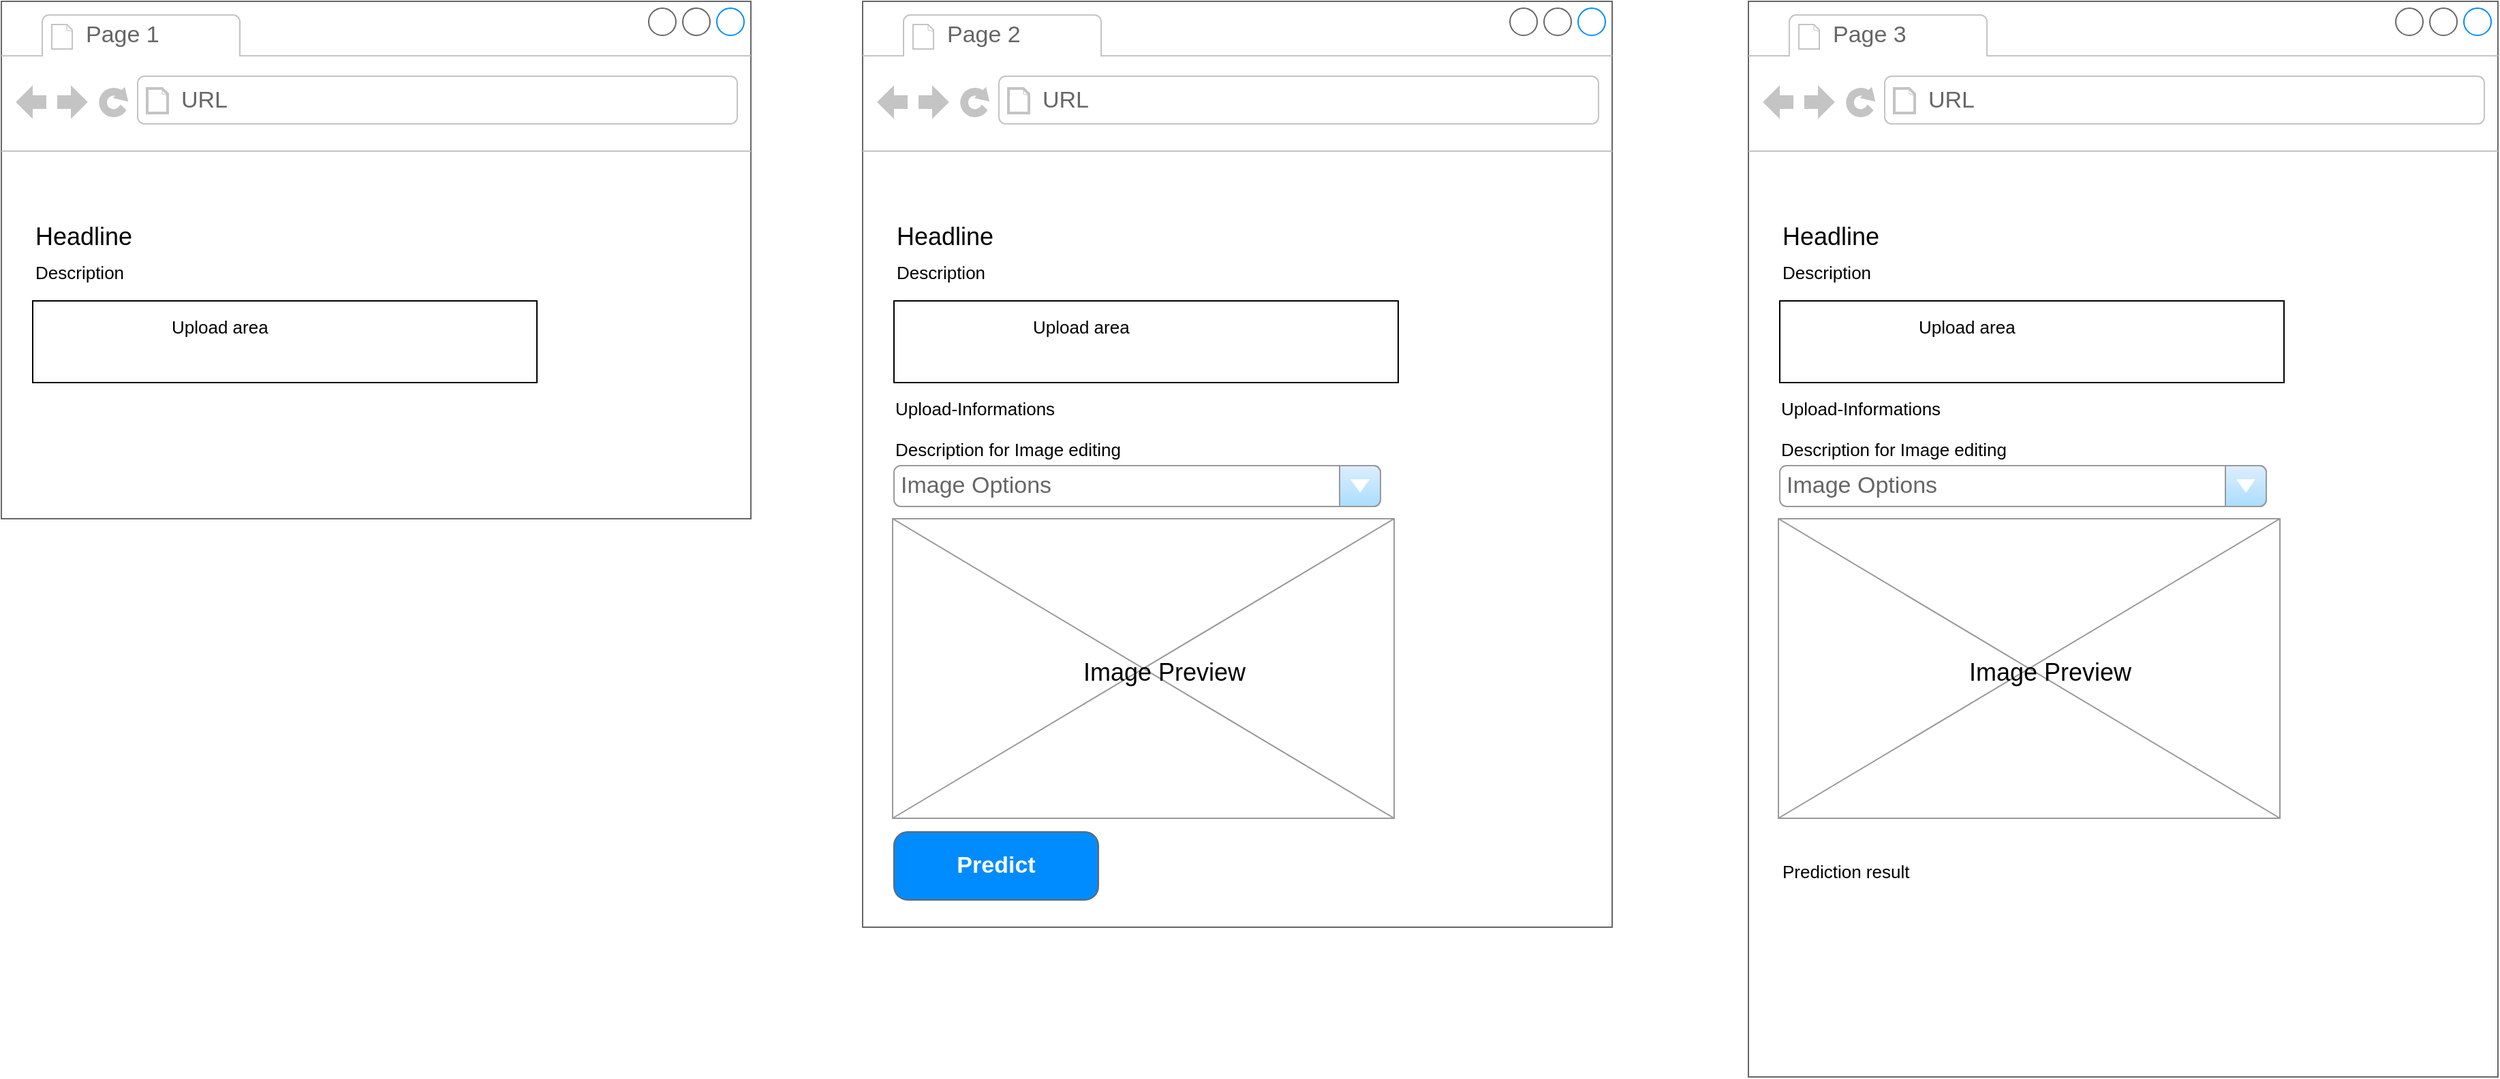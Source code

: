 <mxfile version="14.1.8" type="onedrive"><diagram name="Page-1" id="f1b7ffb7-ca1e-a977-7cf5-a751b3c06c05"><mxGraphModel dx="3389" dy="3118" grid="1" gridSize="10" guides="1" tooltips="1" connect="1" arrows="1" fold="1" page="1" pageScale="1" pageWidth="826" pageHeight="1169" background="none" math="0" shadow="0"><root><mxCell id="0"/><mxCell id="1" parent="0"/><mxCell id="PnhVVwb88Mfm7WnXYhIK-67" value="" style="strokeWidth=1;shadow=0;dashed=0;align=center;html=1;shape=mxgraph.mockup.containers.browserWindow;rSize=0;strokeColor=#666666;strokeColor2=#008cff;strokeColor3=#c4c4c4;mainText=,;recursiveResize=0;fontSize=13;" vertex="1" parent="1"><mxGeometry x="138" y="-1130" width="550" height="380" as="geometry"/></mxCell><mxCell id="PnhVVwb88Mfm7WnXYhIK-68" value="Page 1" style="strokeWidth=1;shadow=0;dashed=0;align=center;html=1;shape=mxgraph.mockup.containers.anchor;fontSize=17;fontColor=#666666;align=left;" vertex="1" parent="PnhVVwb88Mfm7WnXYhIK-67"><mxGeometry x="60" y="12" width="110" height="26" as="geometry"/></mxCell><mxCell id="PnhVVwb88Mfm7WnXYhIK-69" value="URL" style="strokeWidth=1;shadow=0;dashed=0;align=center;html=1;shape=mxgraph.mockup.containers.anchor;rSize=0;fontSize=17;fontColor=#666666;align=left;" vertex="1" parent="PnhVVwb88Mfm7WnXYhIK-67"><mxGeometry x="130" y="60" width="250" height="26" as="geometry"/></mxCell><mxCell id="2" value="Headline" style="text;spacingTop=-5;fontSize=18;fontStyle=0" parent="1" vertex="1"><mxGeometry x="161" y="-970" width="230" height="20" as="geometry"/></mxCell><mxCell id="PnhVVwb88Mfm7WnXYhIK-61" value="Description" style="text;spacingTop=-5;fontSize=13;fontStyle=0" vertex="1" parent="1"><mxGeometry x="161" y="-940" width="230" height="20" as="geometry"/></mxCell><mxCell id="PnhVVwb88Mfm7WnXYhIK-64" value="" style="rounded=0;whiteSpace=wrap;html=1;fontSize=13;" vertex="1" parent="1"><mxGeometry x="161" y="-910" width="370" height="60" as="geometry"/></mxCell><mxCell id="PnhVVwb88Mfm7WnXYhIK-65" value="" style="shape=image;html=1;verticalAlign=top;verticalLabelPosition=bottom;labelBackgroundColor=#ffffff;imageAspect=0;aspect=fixed;image=https://cdn4.iconfinder.com/data/icons/ionicons/512/icon-upload-128.png;fontSize=13;" vertex="1" parent="1"><mxGeometry x="201" y="-910" width="60" height="60" as="geometry"/></mxCell><mxCell id="PnhVVwb88Mfm7WnXYhIK-66" value="Upload area" style="text;spacingTop=-5;fontSize=13;fontStyle=0" vertex="1" parent="1"><mxGeometry x="261" y="-900" width="230" height="20" as="geometry"/></mxCell><mxCell id="PnhVVwb88Mfm7WnXYhIK-70" value="" style="strokeWidth=1;shadow=0;dashed=0;align=center;html=1;shape=mxgraph.mockup.containers.browserWindow;rSize=0;strokeColor=#666666;strokeColor2=#008cff;strokeColor3=#c4c4c4;mainText=,;recursiveResize=0;fontSize=13;" vertex="1" parent="1"><mxGeometry x="770" y="-1130" width="550" height="680" as="geometry"/></mxCell><mxCell id="PnhVVwb88Mfm7WnXYhIK-71" value="Page 2" style="strokeWidth=1;shadow=0;dashed=0;align=center;html=1;shape=mxgraph.mockup.containers.anchor;fontSize=17;fontColor=#666666;align=left;" vertex="1" parent="PnhVVwb88Mfm7WnXYhIK-70"><mxGeometry x="60" y="12" width="110" height="26" as="geometry"/></mxCell><mxCell id="PnhVVwb88Mfm7WnXYhIK-72" value="URL" style="strokeWidth=1;shadow=0;dashed=0;align=center;html=1;shape=mxgraph.mockup.containers.anchor;rSize=0;fontSize=17;fontColor=#666666;align=left;" vertex="1" parent="PnhVVwb88Mfm7WnXYhIK-70"><mxGeometry x="130" y="60" width="250" height="26" as="geometry"/></mxCell><mxCell id="PnhVVwb88Mfm7WnXYhIK-78" value="Upload-Informations" style="text;spacingTop=-5;fontSize=13;fontStyle=0" vertex="1" parent="PnhVVwb88Mfm7WnXYhIK-70"><mxGeometry x="22" y="290" width="230" height="20" as="geometry"/></mxCell><mxCell id="PnhVVwb88Mfm7WnXYhIK-79" value="Description for Image editing" style="text;spacingTop=-5;fontSize=13;fontStyle=0" vertex="1" parent="PnhVVwb88Mfm7WnXYhIK-70"><mxGeometry x="22" y="320" width="230" height="20" as="geometry"/></mxCell><mxCell id="PnhVVwb88Mfm7WnXYhIK-81" value="" style="verticalLabelPosition=bottom;shadow=0;dashed=0;align=center;html=1;verticalAlign=top;strokeWidth=1;shape=mxgraph.mockup.graphics.simpleIcon;strokeColor=#999999;fontSize=13;" vertex="1" parent="PnhVVwb88Mfm7WnXYhIK-70"><mxGeometry x="22" y="380" width="368" height="220" as="geometry"/></mxCell><mxCell id="PnhVVwb88Mfm7WnXYhIK-82" value="Image Options" style="strokeWidth=1;shadow=0;dashed=0;align=center;html=1;shape=mxgraph.mockup.forms.comboBox;strokeColor=#999999;fillColor=#ddeeff;align=left;fillColor2=#aaddff;mainText=;fontColor=#666666;fontSize=17;spacingLeft=3;" vertex="1" parent="PnhVVwb88Mfm7WnXYhIK-70"><mxGeometry x="23" y="341" width="357" height="30" as="geometry"/></mxCell><mxCell id="PnhVVwb88Mfm7WnXYhIK-83" value="Image Preview" style="text;spacingTop=-5;fontSize=18;fontStyle=0" vertex="1" parent="PnhVVwb88Mfm7WnXYhIK-70"><mxGeometry x="160" y="480" width="140" height="20" as="geometry"/></mxCell><mxCell id="PnhVVwb88Mfm7WnXYhIK-84" value="Predict" style="strokeWidth=1;shadow=0;dashed=0;align=center;html=1;shape=mxgraph.mockup.buttons.button;strokeColor=#666666;fontColor=#ffffff;mainText=;buttonStyle=round;fontSize=17;fontStyle=1;fillColor=#008cff;whiteSpace=wrap;" vertex="1" parent="PnhVVwb88Mfm7WnXYhIK-70"><mxGeometry x="23" y="610" width="150" height="50" as="geometry"/></mxCell><mxCell id="PnhVVwb88Mfm7WnXYhIK-73" value="Headline" style="text;spacingTop=-5;fontSize=18;fontStyle=0" vertex="1" parent="1"><mxGeometry x="793" y="-970" width="230" height="20" as="geometry"/></mxCell><mxCell id="PnhVVwb88Mfm7WnXYhIK-74" value="Description" style="text;spacingTop=-5;fontSize=13;fontStyle=0" vertex="1" parent="1"><mxGeometry x="793" y="-940" width="230" height="20" as="geometry"/></mxCell><mxCell id="PnhVVwb88Mfm7WnXYhIK-75" value="" style="rounded=0;whiteSpace=wrap;html=1;fontSize=13;" vertex="1" parent="1"><mxGeometry x="793" y="-910" width="370" height="60" as="geometry"/></mxCell><mxCell id="PnhVVwb88Mfm7WnXYhIK-76" value="" style="shape=image;html=1;verticalAlign=top;verticalLabelPosition=bottom;labelBackgroundColor=#ffffff;imageAspect=0;aspect=fixed;image=https://cdn4.iconfinder.com/data/icons/ionicons/512/icon-upload-128.png;fontSize=13;" vertex="1" parent="1"><mxGeometry x="833" y="-910" width="60" height="60" as="geometry"/></mxCell><mxCell id="PnhVVwb88Mfm7WnXYhIK-77" value="Upload area" style="text;spacingTop=-5;fontSize=13;fontStyle=0" vertex="1" parent="1"><mxGeometry x="893" y="-900" width="230" height="20" as="geometry"/></mxCell><mxCell id="PnhVVwb88Mfm7WnXYhIK-99" value="" style="strokeWidth=1;shadow=0;dashed=0;align=center;html=1;shape=mxgraph.mockup.containers.browserWindow;rSize=0;strokeColor=#666666;strokeColor2=#008cff;strokeColor3=#c4c4c4;mainText=,;recursiveResize=0;fontSize=13;" vertex="1" parent="1"><mxGeometry x="1420" y="-1130" width="550" height="790" as="geometry"/></mxCell><mxCell id="PnhVVwb88Mfm7WnXYhIK-100" value="Page 3" style="strokeWidth=1;shadow=0;dashed=0;align=center;html=1;shape=mxgraph.mockup.containers.anchor;fontSize=17;fontColor=#666666;align=left;" vertex="1" parent="PnhVVwb88Mfm7WnXYhIK-99"><mxGeometry x="60" y="12" width="110" height="26" as="geometry"/></mxCell><mxCell id="PnhVVwb88Mfm7WnXYhIK-101" value="URL" style="strokeWidth=1;shadow=0;dashed=0;align=center;html=1;shape=mxgraph.mockup.containers.anchor;rSize=0;fontSize=17;fontColor=#666666;align=left;" vertex="1" parent="PnhVVwb88Mfm7WnXYhIK-99"><mxGeometry x="130" y="60" width="250" height="26" as="geometry"/></mxCell><mxCell id="PnhVVwb88Mfm7WnXYhIK-102" value="Upload-Informations" style="text;spacingTop=-5;fontSize=13;fontStyle=0" vertex="1" parent="PnhVVwb88Mfm7WnXYhIK-99"><mxGeometry x="22" y="290" width="230" height="20" as="geometry"/></mxCell><mxCell id="PnhVVwb88Mfm7WnXYhIK-103" value="Description for Image editing" style="text;spacingTop=-5;fontSize=13;fontStyle=0" vertex="1" parent="PnhVVwb88Mfm7WnXYhIK-99"><mxGeometry x="22" y="320" width="230" height="20" as="geometry"/></mxCell><mxCell id="PnhVVwb88Mfm7WnXYhIK-104" value="" style="verticalLabelPosition=bottom;shadow=0;dashed=0;align=center;html=1;verticalAlign=top;strokeWidth=1;shape=mxgraph.mockup.graphics.simpleIcon;strokeColor=#999999;fontSize=13;" vertex="1" parent="PnhVVwb88Mfm7WnXYhIK-99"><mxGeometry x="22" y="380" width="368" height="220" as="geometry"/></mxCell><mxCell id="PnhVVwb88Mfm7WnXYhIK-105" value="Image Options" style="strokeWidth=1;shadow=0;dashed=0;align=center;html=1;shape=mxgraph.mockup.forms.comboBox;strokeColor=#999999;fillColor=#ddeeff;align=left;fillColor2=#aaddff;mainText=;fontColor=#666666;fontSize=17;spacingLeft=3;" vertex="1" parent="PnhVVwb88Mfm7WnXYhIK-99"><mxGeometry x="23" y="341" width="357" height="30" as="geometry"/></mxCell><mxCell id="PnhVVwb88Mfm7WnXYhIK-106" value="Image Preview" style="text;spacingTop=-5;fontSize=18;fontStyle=0" vertex="1" parent="PnhVVwb88Mfm7WnXYhIK-99"><mxGeometry x="160" y="480" width="140" height="20" as="geometry"/></mxCell><mxCell id="PnhVVwb88Mfm7WnXYhIK-113" value="Prediction result" style="text;spacingTop=-5;fontSize=13;fontStyle=0" vertex="1" parent="PnhVVwb88Mfm7WnXYhIK-99"><mxGeometry x="23" y="630" width="230" height="20" as="geometry"/></mxCell><mxCell id="PnhVVwb88Mfm7WnXYhIK-108" value="Headline" style="text;spacingTop=-5;fontSize=18;fontStyle=0" vertex="1" parent="1"><mxGeometry x="1443" y="-970" width="230" height="20" as="geometry"/></mxCell><mxCell id="PnhVVwb88Mfm7WnXYhIK-109" value="Description" style="text;spacingTop=-5;fontSize=13;fontStyle=0" vertex="1" parent="1"><mxGeometry x="1443" y="-940" width="230" height="20" as="geometry"/></mxCell><mxCell id="PnhVVwb88Mfm7WnXYhIK-110" value="" style="rounded=0;whiteSpace=wrap;html=1;fontSize=13;" vertex="1" parent="1"><mxGeometry x="1443" y="-910" width="370" height="60" as="geometry"/></mxCell><mxCell id="PnhVVwb88Mfm7WnXYhIK-111" value="" style="shape=image;html=1;verticalAlign=top;verticalLabelPosition=bottom;labelBackgroundColor=#ffffff;imageAspect=0;aspect=fixed;image=https://cdn4.iconfinder.com/data/icons/ionicons/512/icon-upload-128.png;fontSize=13;" vertex="1" parent="1"><mxGeometry x="1483" y="-910" width="60" height="60" as="geometry"/></mxCell><mxCell id="PnhVVwb88Mfm7WnXYhIK-112" value="Upload area" style="text;spacingTop=-5;fontSize=13;fontStyle=0" vertex="1" parent="1"><mxGeometry x="1543" y="-900" width="230" height="20" as="geometry"/></mxCell></root></mxGraphModel></diagram></mxfile>